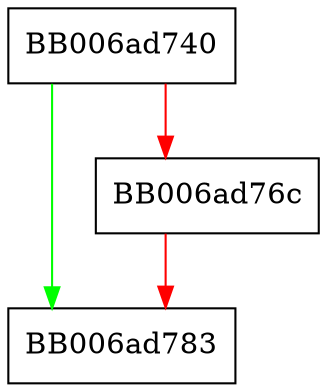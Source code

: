digraph epki2pki_set_ctx_params {
  node [shape="box"];
  graph [splines=ortho];
  BB006ad740 -> BB006ad783 [color="green"];
  BB006ad740 -> BB006ad76c [color="red"];
  BB006ad76c -> BB006ad783 [color="red"];
}